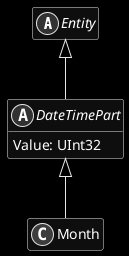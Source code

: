 ﻿@startuml
skinparam monochrome reverse
hide empty members

abstract class Entity {
}

Entity <|-- DateTimePart

abstract class DateTimePart {
    Value: UInt32
}

DateTimePart <|-- Month

class Month {
}

@enduml
